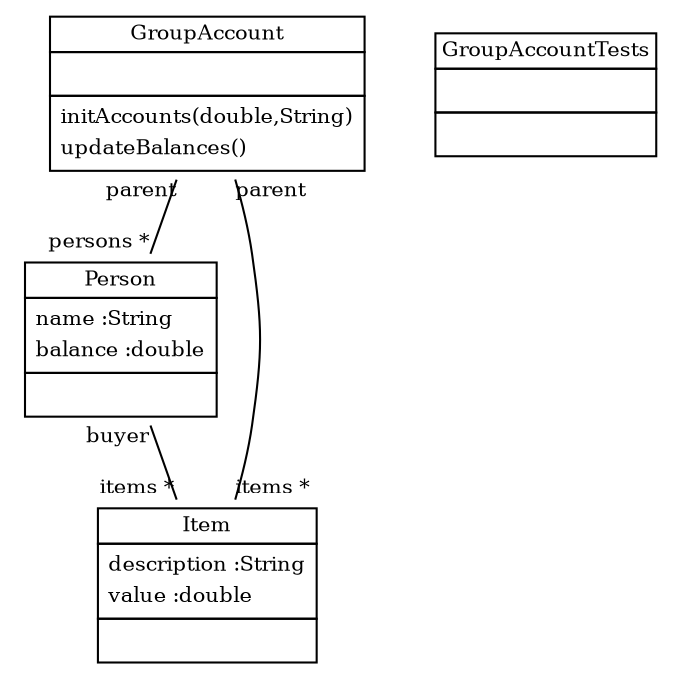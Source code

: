 
 digraph ClassDiagram {
    node [shape = none, fontsize = 10]; 
    edge [fontsize = 10];
    
    
    _GroupAccount [label=<<table border='0' cellborder='1' cellspacing='0'> <tr> <td HREF="../examples/org/sdmlib/examples/groupAccount/GroupAccount.java">GroupAccount</td> </tr> <tr><td><table border='0' cellborder='0' cellspacing='0'> <tr><td> </td></tr> </table></td></tr> <tr><td><table border='0' cellborder='0' cellspacing='0'> <tr><td align='left'>initAccounts(double,String)</td></tr> <tr><td align='left'>updateBalances()</td></tr>  </table></td></tr> </table>>];
    _Person [label=<<table border='0' cellborder='1' cellspacing='0'> <tr> <td HREF="../examples/org/sdmlib/examples/groupAccount/Person.java">Person</td> </tr> <tr><td><table border='0' cellborder='0' cellspacing='0'> <tr><td align='left'>name :String</td></tr> <tr><td align='left'>balance :double</td></tr>  </table></td></tr> <tr><td><table border='0' cellborder='0' cellspacing='0'> <tr><td> </td></tr> </table></td></tr> </table>>];
    _Item [label=<<table border='0' cellborder='1' cellspacing='0'> <tr> <td HREF="../examples/org/sdmlib/examples/groupAccount/Item.java">Item</td> </tr> <tr><td><table border='0' cellborder='0' cellspacing='0'> <tr><td align='left'>description :String</td></tr> <tr><td align='left'>value :double</td></tr>  </table></td></tr> <tr><td><table border='0' cellborder='0' cellspacing='0'> <tr><td> </td></tr> </table></td></tr> </table>>];
    _GroupAccountTests [label=<<table border='0' cellborder='1' cellspacing='0'> <tr> <td HREF="../examples/org/sdmlib/examples/groupAccount/GroupAccountTests.java">GroupAccountTests</td> </tr> <tr><td><table border='0' cellborder='0' cellspacing='0'> <tr><td> </td></tr> </table></td></tr> <tr><td><table border='0' cellborder='0' cellspacing='0'> <tr><td> </td></tr> </table></td></tr> </table>>];
    
    
    
    _GroupAccount -> _Person [headlabel = "persons *" taillabel = "parent" arrowhead = "none" ];
    _GroupAccount -> _Item [headlabel = "items *" taillabel = "parent" arrowhead = "none" ];
    _Person -> _Item [headlabel = "items *" taillabel = "buyer" arrowhead = "none" ];
}
